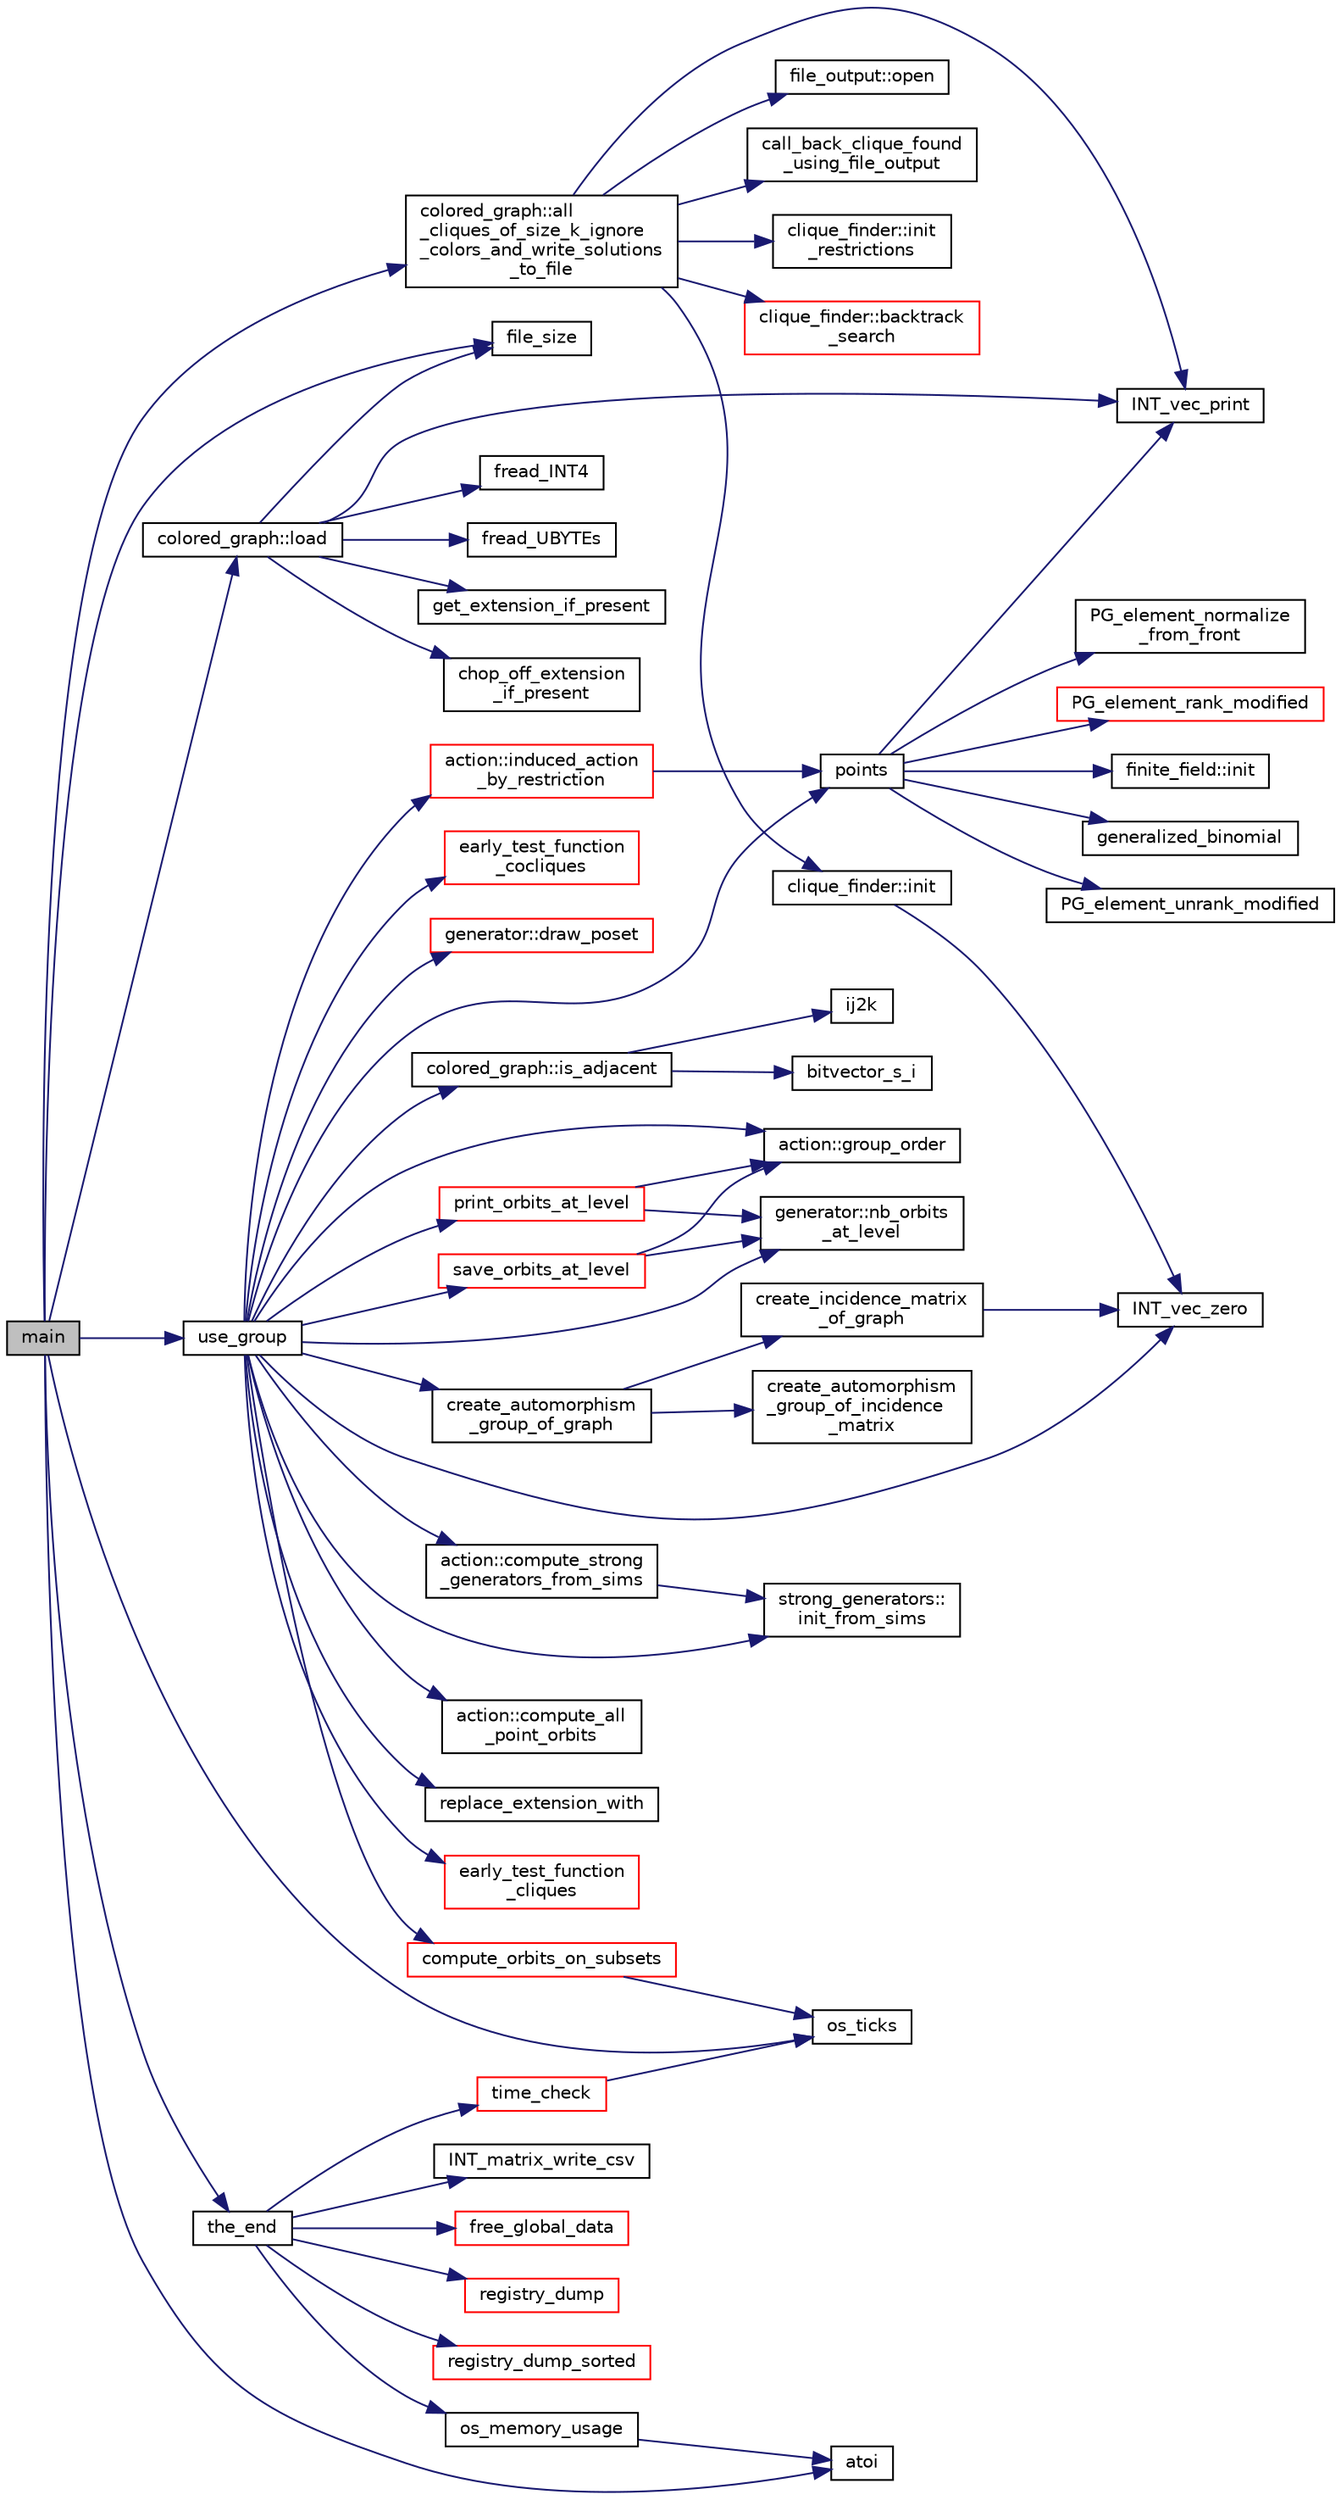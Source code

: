 digraph "main"
{
  edge [fontname="Helvetica",fontsize="10",labelfontname="Helvetica",labelfontsize="10"];
  node [fontname="Helvetica",fontsize="10",shape=record];
  rankdir="LR";
  Node23 [label="main",height=0.2,width=0.4,color="black", fillcolor="grey75", style="filled", fontcolor="black"];
  Node23 -> Node24 [color="midnightblue",fontsize="10",style="solid",fontname="Helvetica"];
  Node24 [label="os_ticks",height=0.2,width=0.4,color="black", fillcolor="white", style="filled",URL="$d5/db4/io__and__os_8h.html#a3da6d2b09e35d569adb7101dffcb5224"];
  Node23 -> Node25 [color="midnightblue",fontsize="10",style="solid",fontname="Helvetica"];
  Node25 [label="atoi",height=0.2,width=0.4,color="black", fillcolor="white", style="filled",URL="$d9/d60/discreta_8h.html#ad0ac71cbcb495289e474437d6b7d7fac"];
  Node23 -> Node26 [color="midnightblue",fontsize="10",style="solid",fontname="Helvetica"];
  Node26 [label="colored_graph::load",height=0.2,width=0.4,color="black", fillcolor="white", style="filled",URL="$dc/de2/classcolored__graph.html#aa777bb4ea083ac13058d746d63c7f128"];
  Node26 -> Node27 [color="midnightblue",fontsize="10",style="solid",fontname="Helvetica"];
  Node27 [label="file_size",height=0.2,width=0.4,color="black", fillcolor="white", style="filled",URL="$df/dbf/sajeeb_8_c.html#a5c37cf5785204b6e9adf647dc14d0e50"];
  Node26 -> Node28 [color="midnightblue",fontsize="10",style="solid",fontname="Helvetica"];
  Node28 [label="get_extension_if_present",height=0.2,width=0.4,color="black", fillcolor="white", style="filled",URL="$df/dbf/sajeeb_8_c.html#a737197cad3c39e9690cbc9931edcba6b"];
  Node26 -> Node29 [color="midnightblue",fontsize="10",style="solid",fontname="Helvetica"];
  Node29 [label="chop_off_extension\l_if_present",height=0.2,width=0.4,color="black", fillcolor="white", style="filled",URL="$df/dbf/sajeeb_8_c.html#a9ca43842b56cb96c492a4b2d285a6864"];
  Node26 -> Node30 [color="midnightblue",fontsize="10",style="solid",fontname="Helvetica"];
  Node30 [label="fread_INT4",height=0.2,width=0.4,color="black", fillcolor="white", style="filled",URL="$df/dbf/sajeeb_8_c.html#a885df02c08251c103e985ef1d7159014"];
  Node26 -> Node31 [color="midnightblue",fontsize="10",style="solid",fontname="Helvetica"];
  Node31 [label="INT_vec_print",height=0.2,width=0.4,color="black", fillcolor="white", style="filled",URL="$df/dbf/sajeeb_8_c.html#a79a5901af0b47dd0d694109543c027fe"];
  Node26 -> Node32 [color="midnightblue",fontsize="10",style="solid",fontname="Helvetica"];
  Node32 [label="fread_UBYTEs",height=0.2,width=0.4,color="black", fillcolor="white", style="filled",URL="$df/dbf/sajeeb_8_c.html#ae19b6716e6272928adcd469b05632bdb"];
  Node23 -> Node33 [color="midnightblue",fontsize="10",style="solid",fontname="Helvetica"];
  Node33 [label="use_group",height=0.2,width=0.4,color="black", fillcolor="white", style="filled",URL="$d9/d9f/all__cliques_8_c.html#aba62531e97173264c39afe2c7857af31"];
  Node33 -> Node34 [color="midnightblue",fontsize="10",style="solid",fontname="Helvetica"];
  Node34 [label="INT_vec_zero",height=0.2,width=0.4,color="black", fillcolor="white", style="filled",URL="$df/dbf/sajeeb_8_c.html#aa8c9c7977203577026080f546fe4980f"];
  Node33 -> Node35 [color="midnightblue",fontsize="10",style="solid",fontname="Helvetica"];
  Node35 [label="colored_graph::is_adjacent",height=0.2,width=0.4,color="black", fillcolor="white", style="filled",URL="$dc/de2/classcolored__graph.html#ac13cc7a798c3ee11bef01f01c8eab061"];
  Node35 -> Node36 [color="midnightblue",fontsize="10",style="solid",fontname="Helvetica"];
  Node36 [label="ij2k",height=0.2,width=0.4,color="black", fillcolor="white", style="filled",URL="$df/dbf/sajeeb_8_c.html#a68a0fe85ad4b80a9220cb33f9c4c0042"];
  Node35 -> Node37 [color="midnightblue",fontsize="10",style="solid",fontname="Helvetica"];
  Node37 [label="bitvector_s_i",height=0.2,width=0.4,color="black", fillcolor="white", style="filled",URL="$df/dbf/sajeeb_8_c.html#ac0135a3681a44df3fe7af1545676fbe2"];
  Node33 -> Node38 [color="midnightblue",fontsize="10",style="solid",fontname="Helvetica"];
  Node38 [label="create_automorphism\l_group_of_graph",height=0.2,width=0.4,color="black", fillcolor="white", style="filled",URL="$d5/d90/action__global_8_c.html#a7b41a54fbadf9f29d8bcb291d849ceae"];
  Node38 -> Node39 [color="midnightblue",fontsize="10",style="solid",fontname="Helvetica"];
  Node39 [label="create_incidence_matrix\l_of_graph",height=0.2,width=0.4,color="black", fillcolor="white", style="filled",URL="$d5/d90/action__global_8_c.html#af2bea5e561ad8cbbc2ba2ae332b2fdf6"];
  Node39 -> Node34 [color="midnightblue",fontsize="10",style="solid",fontname="Helvetica"];
  Node38 -> Node40 [color="midnightblue",fontsize="10",style="solid",fontname="Helvetica"];
  Node40 [label="create_automorphism\l_group_of_incidence\l_matrix",height=0.2,width=0.4,color="black", fillcolor="white", style="filled",URL="$d5/d90/action__global_8_c.html#ad2cce64aa207f848e71c9fe51b41a9ff"];
  Node33 -> Node41 [color="midnightblue",fontsize="10",style="solid",fontname="Helvetica"];
  Node41 [label="action::group_order",height=0.2,width=0.4,color="black", fillcolor="white", style="filled",URL="$d2/d86/classaction.html#ad1f69adb27041311d2e7be96e39388d4"];
  Node33 -> Node42 [color="midnightblue",fontsize="10",style="solid",fontname="Helvetica"];
  Node42 [label="points",height=0.2,width=0.4,color="black", fillcolor="white", style="filled",URL="$d7/d83/points_8_c.html#a8a498513b4415e1a4628a70fb6b26817"];
  Node42 -> Node43 [color="midnightblue",fontsize="10",style="solid",fontname="Helvetica"];
  Node43 [label="finite_field::init",height=0.2,width=0.4,color="black", fillcolor="white", style="filled",URL="$df/d5a/classfinite__field.html#a13e75e8165b27464935b50368ee8313c"];
  Node42 -> Node44 [color="midnightblue",fontsize="10",style="solid",fontname="Helvetica"];
  Node44 [label="generalized_binomial",height=0.2,width=0.4,color="black", fillcolor="white", style="filled",URL="$d2/d7c/combinatorics_8_c.html#a24762dc22e45175d18ec1ec1d2556ae8"];
  Node42 -> Node45 [color="midnightblue",fontsize="10",style="solid",fontname="Helvetica"];
  Node45 [label="PG_element_unrank_modified",height=0.2,width=0.4,color="black", fillcolor="white", style="filled",URL="$d4/d67/geometry_8h.html#a83ae9b605d496f6a90345303f6efae64"];
  Node42 -> Node31 [color="midnightblue",fontsize="10",style="solid",fontname="Helvetica"];
  Node42 -> Node46 [color="midnightblue",fontsize="10",style="solid",fontname="Helvetica"];
  Node46 [label="PG_element_normalize\l_from_front",height=0.2,width=0.4,color="black", fillcolor="white", style="filled",URL="$d4/d67/geometry_8h.html#af675caf5f9975573455c8d93cb56bf95"];
  Node42 -> Node47 [color="midnightblue",fontsize="10",style="solid",fontname="Helvetica"];
  Node47 [label="PG_element_rank_modified",height=0.2,width=0.4,color="red", fillcolor="white", style="filled",URL="$d4/d67/geometry_8h.html#a9cd1a8bf5b88a038e33862f6c2c3dd36"];
  Node33 -> Node49 [color="midnightblue",fontsize="10",style="solid",fontname="Helvetica"];
  Node49 [label="action::induced_action\l_by_restriction",height=0.2,width=0.4,color="red", fillcolor="white", style="filled",URL="$d2/d86/classaction.html#a37c21f74a97c921d882a308370c06357"];
  Node49 -> Node42 [color="midnightblue",fontsize="10",style="solid",fontname="Helvetica"];
  Node33 -> Node527 [color="midnightblue",fontsize="10",style="solid",fontname="Helvetica"];
  Node527 [label="action::compute_strong\l_generators_from_sims",height=0.2,width=0.4,color="black", fillcolor="white", style="filled",URL="$d2/d86/classaction.html#adb6285ff557ef0f7f832278a4115303f"];
  Node527 -> Node526 [color="midnightblue",fontsize="10",style="solid",fontname="Helvetica"];
  Node526 [label="strong_generators::\linit_from_sims",height=0.2,width=0.4,color="black", fillcolor="white", style="filled",URL="$dc/d09/classstrong__generators.html#a2b997decdab82e889c1151f29a846a66"];
  Node33 -> Node526 [color="midnightblue",fontsize="10",style="solid",fontname="Helvetica"];
  Node33 -> Node528 [color="midnightblue",fontsize="10",style="solid",fontname="Helvetica"];
  Node528 [label="action::compute_all\l_point_orbits",height=0.2,width=0.4,color="black", fillcolor="white", style="filled",URL="$d2/d86/classaction.html#a8fc64d7994aa7e5eee96eedf6be3215e"];
  Node33 -> Node529 [color="midnightblue",fontsize="10",style="solid",fontname="Helvetica"];
  Node529 [label="replace_extension_with",height=0.2,width=0.4,color="black", fillcolor="white", style="filled",URL="$df/dbf/sajeeb_8_c.html#abd53d5ff0ef75e4cca858aae5d493dba"];
  Node33 -> Node530 [color="midnightblue",fontsize="10",style="solid",fontname="Helvetica"];
  Node530 [label="compute_orbits_on_subsets",height=0.2,width=0.4,color="red", fillcolor="white", style="filled",URL="$da/d10/other_8h.html#af33697aede0480110b1227f727252637"];
  Node530 -> Node24 [color="midnightblue",fontsize="10",style="solid",fontname="Helvetica"];
  Node33 -> Node890 [color="midnightblue",fontsize="10",style="solid",fontname="Helvetica"];
  Node890 [label="early_test_function\l_cliques",height=0.2,width=0.4,color="red", fillcolor="white", style="filled",URL="$d9/d9f/all__cliques_8_c.html#a09f78bde7f687bf1bae36dd883bb182a"];
  Node33 -> Node893 [color="midnightblue",fontsize="10",style="solid",fontname="Helvetica"];
  Node893 [label="early_test_function\l_cocliques",height=0.2,width=0.4,color="red", fillcolor="white", style="filled",URL="$d9/d9f/all__cliques_8_c.html#a76a03ce559765dd64a7e21f553acb888"];
  Node33 -> Node554 [color="midnightblue",fontsize="10",style="solid",fontname="Helvetica"];
  Node554 [label="generator::nb_orbits\l_at_level",height=0.2,width=0.4,color="black", fillcolor="white", style="filled",URL="$d7/d73/classgenerator.html#a020f3d8378448310d044a4a24fadf301"];
  Node33 -> Node895 [color="midnightblue",fontsize="10",style="solid",fontname="Helvetica"];
  Node895 [label="generator::draw_poset",height=0.2,width=0.4,color="red", fillcolor="white", style="filled",URL="$d7/d73/classgenerator.html#aa4f99c75a86701ba85e514a294efdf3a"];
  Node33 -> Node935 [color="midnightblue",fontsize="10",style="solid",fontname="Helvetica"];
  Node935 [label="print_orbits_at_level",height=0.2,width=0.4,color="red", fillcolor="white", style="filled",URL="$d9/d9f/all__cliques_8_c.html#a0f75338604b3e69ac0915f7fcd122ec7"];
  Node935 -> Node554 [color="midnightblue",fontsize="10",style="solid",fontname="Helvetica"];
  Node935 -> Node41 [color="midnightblue",fontsize="10",style="solid",fontname="Helvetica"];
  Node33 -> Node936 [color="midnightblue",fontsize="10",style="solid",fontname="Helvetica"];
  Node936 [label="save_orbits_at_level",height=0.2,width=0.4,color="red", fillcolor="white", style="filled",URL="$d9/d9f/all__cliques_8_c.html#aba6adc5644e3eac81e1d30c31c284d40"];
  Node936 -> Node554 [color="midnightblue",fontsize="10",style="solid",fontname="Helvetica"];
  Node936 -> Node41 [color="midnightblue",fontsize="10",style="solid",fontname="Helvetica"];
  Node23 -> Node937 [color="midnightblue",fontsize="10",style="solid",fontname="Helvetica"];
  Node937 [label="colored_graph::all\l_cliques_of_size_k_ignore\l_colors_and_write_solutions\l_to_file",height=0.2,width=0.4,color="black", fillcolor="white", style="filled",URL="$dc/de2/classcolored__graph.html#adac4d97375919b00495f7023be88d749"];
  Node937 -> Node31 [color="midnightblue",fontsize="10",style="solid",fontname="Helvetica"];
  Node937 -> Node938 [color="midnightblue",fontsize="10",style="solid",fontname="Helvetica"];
  Node938 [label="file_output::open",height=0.2,width=0.4,color="black", fillcolor="white", style="filled",URL="$d8/dc7/classfile__output.html#a97b70b3bf28bc029b27d3c4f61a5e6ed"];
  Node937 -> Node939 [color="midnightblue",fontsize="10",style="solid",fontname="Helvetica"];
  Node939 [label="call_back_clique_found\l_using_file_output",height=0.2,width=0.4,color="black", fillcolor="white", style="filled",URL="$df/dbf/sajeeb_8_c.html#a531d056b9805b66c38d41724a4cc755c"];
  Node937 -> Node940 [color="midnightblue",fontsize="10",style="solid",fontname="Helvetica"];
  Node940 [label="clique_finder::init",height=0.2,width=0.4,color="black", fillcolor="white", style="filled",URL="$dc/d82/classclique__finder.html#a08cf3fd0ec4186cc3d108928a9a27161"];
  Node940 -> Node34 [color="midnightblue",fontsize="10",style="solid",fontname="Helvetica"];
  Node937 -> Node941 [color="midnightblue",fontsize="10",style="solid",fontname="Helvetica"];
  Node941 [label="clique_finder::init\l_restrictions",height=0.2,width=0.4,color="black", fillcolor="white", style="filled",URL="$dc/d82/classclique__finder.html#a8ca9c5b2162ff6a95f00c329f33c60e0"];
  Node937 -> Node942 [color="midnightblue",fontsize="10",style="solid",fontname="Helvetica"];
  Node942 [label="clique_finder::backtrack\l_search",height=0.2,width=0.4,color="red", fillcolor="white", style="filled",URL="$dc/d82/classclique__finder.html#a94ab299b0915409a3bc1084186393e0a"];
  Node23 -> Node27 [color="midnightblue",fontsize="10",style="solid",fontname="Helvetica"];
  Node23 -> Node356 [color="midnightblue",fontsize="10",style="solid",fontname="Helvetica"];
  Node356 [label="the_end",height=0.2,width=0.4,color="black", fillcolor="white", style="filled",URL="$d9/d60/discreta_8h.html#a3ebbd3ccb665a9f78deaa7408577b60c"];
  Node356 -> Node357 [color="midnightblue",fontsize="10",style="solid",fontname="Helvetica"];
  Node357 [label="free_global_data",height=0.2,width=0.4,color="red", fillcolor="white", style="filled",URL="$d3/dfb/discreta__global_8_c.html#a6bd9eb050090f8cf1e92db88a459cc28"];
  Node356 -> Node360 [color="midnightblue",fontsize="10",style="solid",fontname="Helvetica"];
  Node360 [label="registry_dump",height=0.2,width=0.4,color="red", fillcolor="white", style="filled",URL="$d5/db4/io__and__os_8h.html#a8ad65cbe10865661e8bafd6be2164955"];
  Node356 -> Node368 [color="midnightblue",fontsize="10",style="solid",fontname="Helvetica"];
  Node368 [label="registry_dump_sorted",height=0.2,width=0.4,color="red", fillcolor="white", style="filled",URL="$d5/db4/io__and__os_8h.html#aa28c9ee8650332ad2d526d5eb4fae48e"];
  Node356 -> Node375 [color="midnightblue",fontsize="10",style="solid",fontname="Helvetica"];
  Node375 [label="time_check",height=0.2,width=0.4,color="red", fillcolor="white", style="filled",URL="$d9/d60/discreta_8h.html#a04d64356f0c7cb798e55daec998c527e"];
  Node375 -> Node24 [color="midnightblue",fontsize="10",style="solid",fontname="Helvetica"];
  Node356 -> Node379 [color="midnightblue",fontsize="10",style="solid",fontname="Helvetica"];
  Node379 [label="os_memory_usage",height=0.2,width=0.4,color="black", fillcolor="white", style="filled",URL="$d5/db4/io__and__os_8h.html#a5d6ab4b80c58e5d8bdb0fd1625709d0b"];
  Node379 -> Node25 [color="midnightblue",fontsize="10",style="solid",fontname="Helvetica"];
  Node356 -> Node380 [color="midnightblue",fontsize="10",style="solid",fontname="Helvetica"];
  Node380 [label="INT_matrix_write_csv",height=0.2,width=0.4,color="black", fillcolor="white", style="filled",URL="$d5/db4/io__and__os_8h.html#a57604af509e1d43e918fd38e5f4ee96f"];
}
